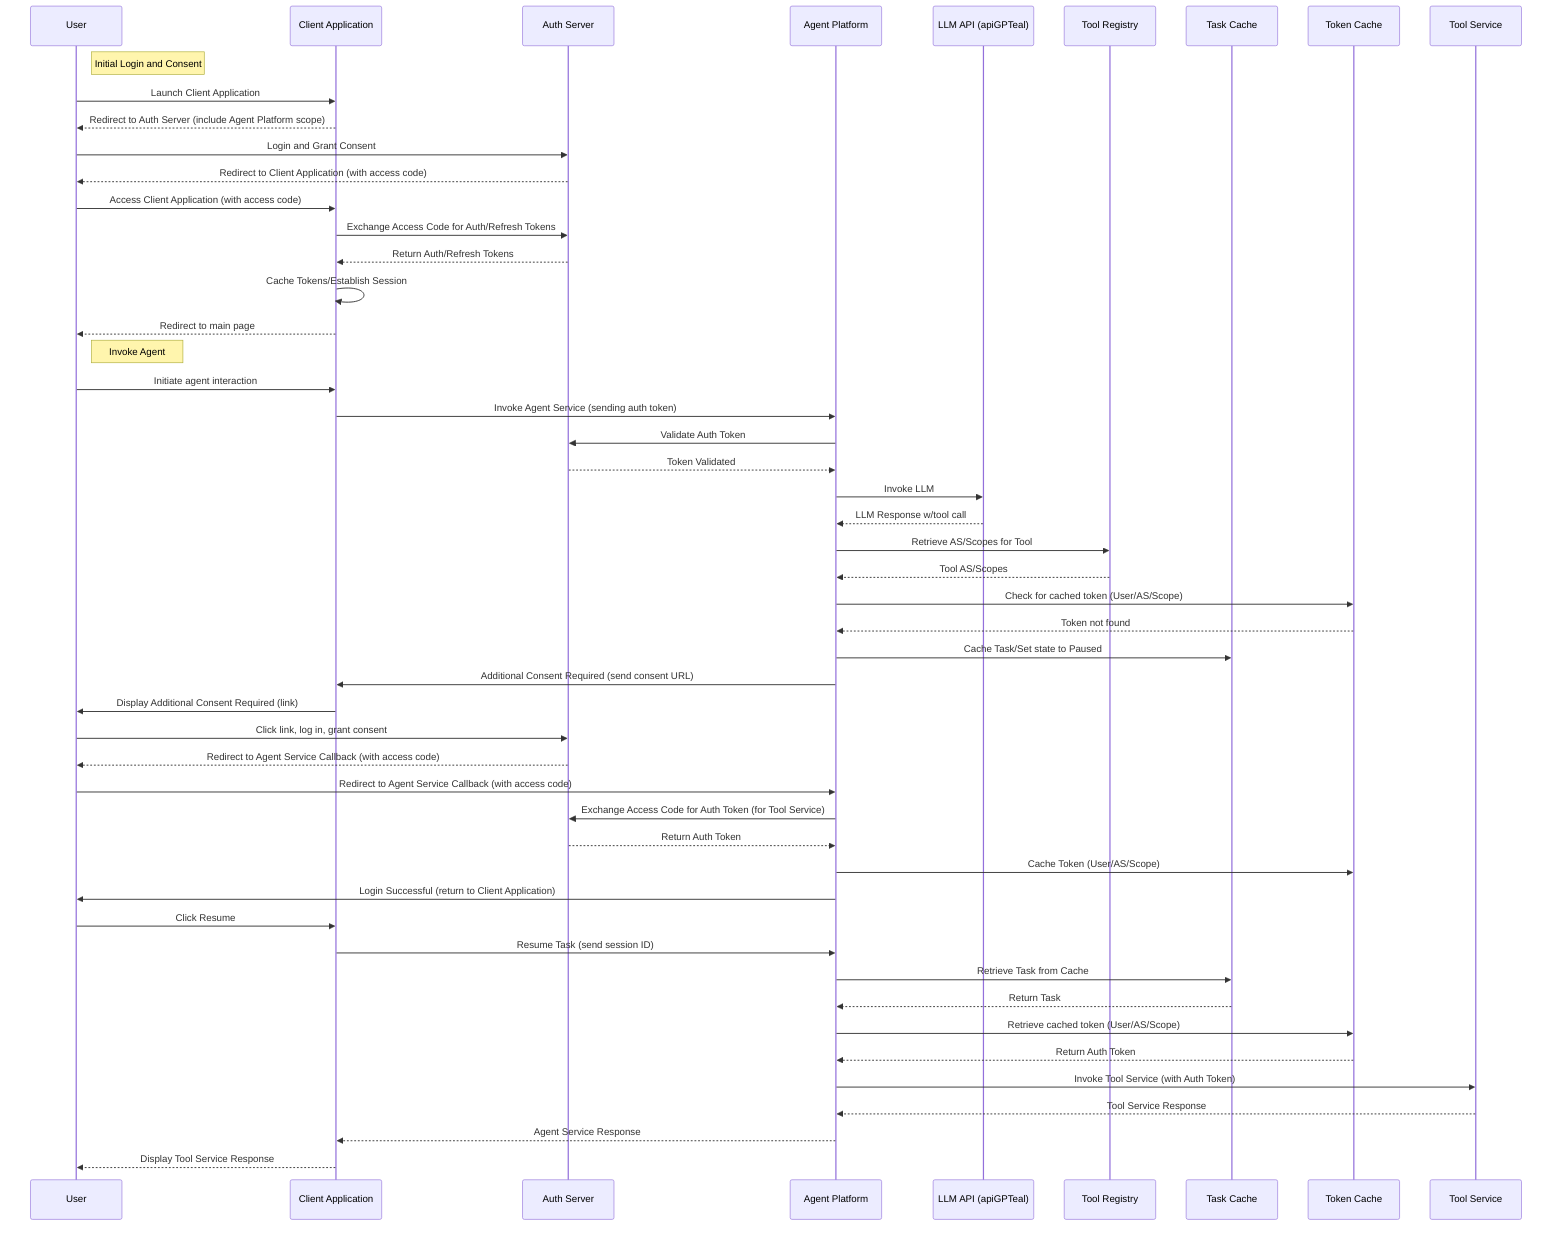 sequenceDiagram
    participant U as User
    participant C as Client Application
    participant AS as Auth Server
    participant AP as Agent Platform
    participant LLM as LLM API (apiGPTeal)
    participant TR as Tool Registry
    participant TC as Task Cache
    participant TC2 as Token Cache
    participant TS as Tool Service

    Note right of U: Initial Login and Consent
    U->>C: Launch Client Application
    C-->>U: Redirect to Auth Server (include Agent Platform scope)
    U->>AS: Login and Grant Consent
    AS-->>U: Redirect to Client Application (with access code)
    U->>C: Access Client Application (with access code)
    C->>AS: Exchange Access Code for Auth/Refresh Tokens
    AS-->>C: Return Auth/Refresh Tokens
    C->>C: Cache Tokens/Establish Session
    C-->>U: Redirect to main page

    Note right of U: Invoke Agent
    U->>C: Initiate agent interaction
    C->>AP: Invoke Agent Service (sending auth token)
    AP->>AS: Validate Auth Token
    AS-->>AP: Token Validated
    AP->>LLM: Invoke LLM
    LLM-->>AP: LLM Response w/tool call
    AP->>TR: Retrieve AS/Scopes for Tool
    TR-->>AP: Tool AS/Scopes
    AP->>TC2: Check for cached token (User/AS/Scope)
    TC2-->>AP: Token not found
    AP->>TC: Cache Task/Set state to Paused
    AP->>C: Additional Consent Required (send consent URL)
    C->>U: Display Additional Consent Required (link)
    U->>AS: Click link, log in, grant consent
    AS-->>U: Redirect to Agent Service Callback (with access code)
    U->>AP: Redirect to Agent Service Callback (with access code)
    AP->>AS: Exchange Access Code for Auth Token (for Tool Service)
    AS-->>AP: Return Auth Token
    AP->>TC2: Cache Token (User/AS/Scope)
    AP->>U: Login Successful (return to Client Application)
    U->>C: Click Resume
    C->>AP: Resume Task (send session ID)
    AP->>TC: Retrieve Task from Cache
    TC-->>AP: Return Task
    AP->>TC2: Retrieve cached token (User/AS/Scope)
    TC2-->>AP: Return Auth Token
    AP->>TS: Invoke Tool Service (with Auth Token)
    TS-->>AP: Tool Service Response
    AP-->>C: Agent Service Response
    C-->>U: Display Tool Service Response